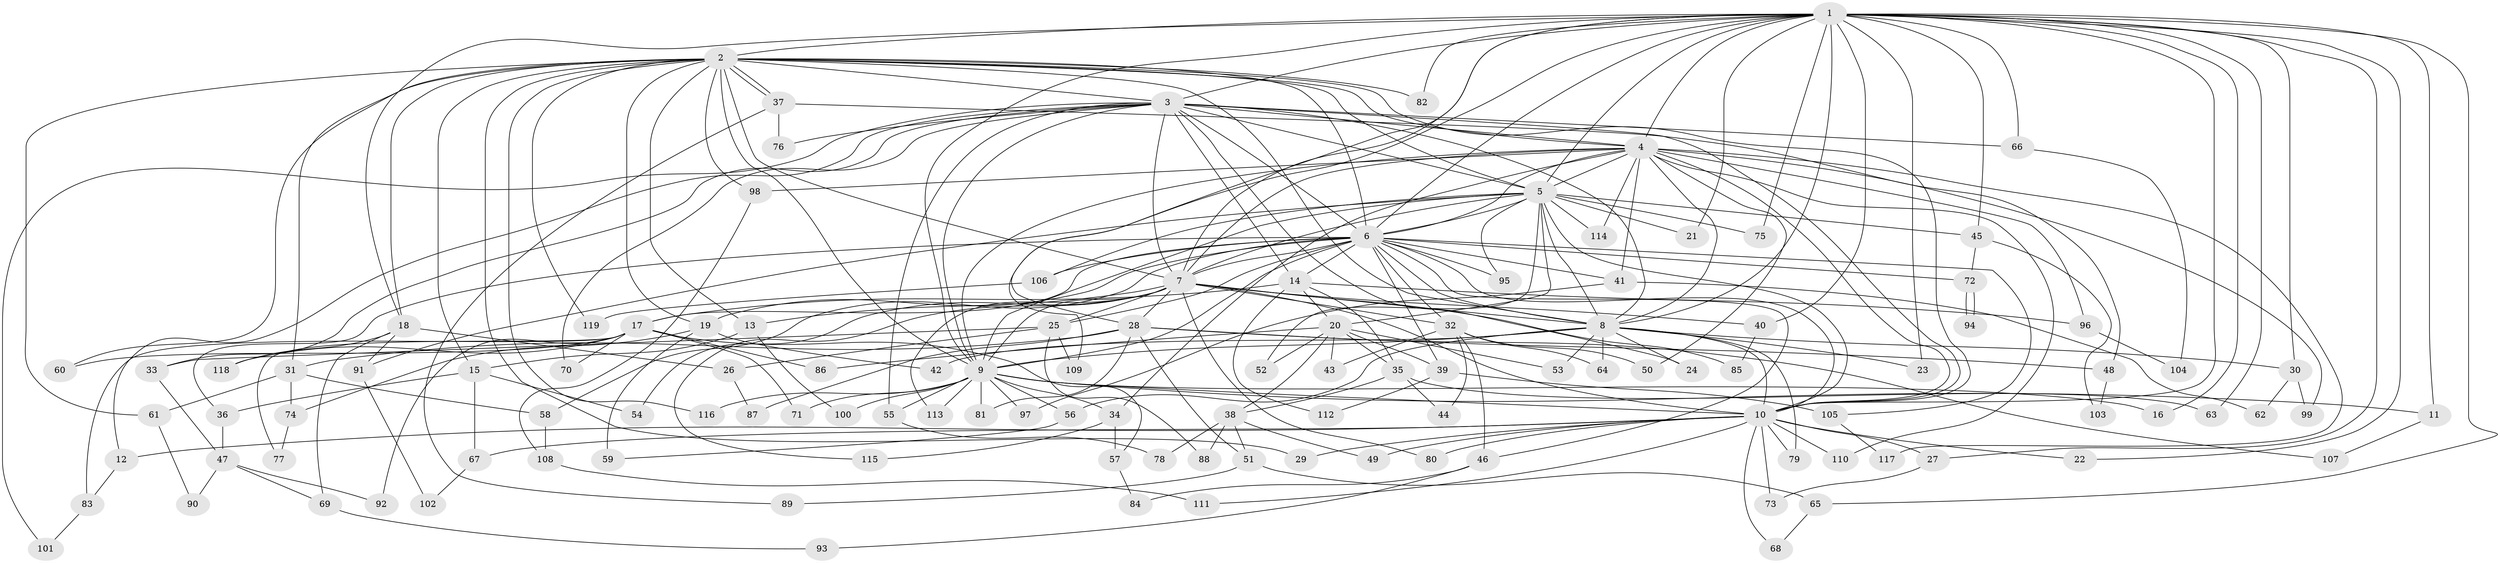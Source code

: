 // Generated by graph-tools (version 1.1) at 2025/25/03/09/25 03:25:45]
// undirected, 119 vertices, 263 edges
graph export_dot {
graph [start="1"]
  node [color=gray90,style=filled];
  1;
  2;
  3;
  4;
  5;
  6;
  7;
  8;
  9;
  10;
  11;
  12;
  13;
  14;
  15;
  16;
  17;
  18;
  19;
  20;
  21;
  22;
  23;
  24;
  25;
  26;
  27;
  28;
  29;
  30;
  31;
  32;
  33;
  34;
  35;
  36;
  37;
  38;
  39;
  40;
  41;
  42;
  43;
  44;
  45;
  46;
  47;
  48;
  49;
  50;
  51;
  52;
  53;
  54;
  55;
  56;
  57;
  58;
  59;
  60;
  61;
  62;
  63;
  64;
  65;
  66;
  67;
  68;
  69;
  70;
  71;
  72;
  73;
  74;
  75;
  76;
  77;
  78;
  79;
  80;
  81;
  82;
  83;
  84;
  85;
  86;
  87;
  88;
  89;
  90;
  91;
  92;
  93;
  94;
  95;
  96;
  97;
  98;
  99;
  100;
  101;
  102;
  103;
  104;
  105;
  106;
  107;
  108;
  109;
  110;
  111;
  112;
  113;
  114;
  115;
  116;
  117;
  118;
  119;
  1 -- 2;
  1 -- 3;
  1 -- 4;
  1 -- 5;
  1 -- 6;
  1 -- 7;
  1 -- 8;
  1 -- 9;
  1 -- 10;
  1 -- 11;
  1 -- 16;
  1 -- 18;
  1 -- 21;
  1 -- 22;
  1 -- 23;
  1 -- 27;
  1 -- 28;
  1 -- 30;
  1 -- 40;
  1 -- 45;
  1 -- 63;
  1 -- 65;
  1 -- 66;
  1 -- 75;
  1 -- 82;
  1 -- 109;
  2 -- 3;
  2 -- 4;
  2 -- 5;
  2 -- 6;
  2 -- 7;
  2 -- 8;
  2 -- 9;
  2 -- 10;
  2 -- 13;
  2 -- 15;
  2 -- 18;
  2 -- 19;
  2 -- 29;
  2 -- 31;
  2 -- 37;
  2 -- 37;
  2 -- 60;
  2 -- 61;
  2 -- 82;
  2 -- 98;
  2 -- 116;
  2 -- 119;
  3 -- 4;
  3 -- 5;
  3 -- 6;
  3 -- 7;
  3 -- 8;
  3 -- 9;
  3 -- 10;
  3 -- 12;
  3 -- 14;
  3 -- 24;
  3 -- 33;
  3 -- 55;
  3 -- 66;
  3 -- 70;
  3 -- 76;
  3 -- 101;
  4 -- 5;
  4 -- 6;
  4 -- 7;
  4 -- 8;
  4 -- 9;
  4 -- 10;
  4 -- 34;
  4 -- 41;
  4 -- 50;
  4 -- 96;
  4 -- 98;
  4 -- 99;
  4 -- 110;
  4 -- 114;
  4 -- 117;
  5 -- 6;
  5 -- 7;
  5 -- 8;
  5 -- 9;
  5 -- 10;
  5 -- 20;
  5 -- 21;
  5 -- 45;
  5 -- 52;
  5 -- 75;
  5 -- 91;
  5 -- 95;
  5 -- 106;
  5 -- 114;
  6 -- 7;
  6 -- 8;
  6 -- 9;
  6 -- 10;
  6 -- 14;
  6 -- 17;
  6 -- 19;
  6 -- 25;
  6 -- 32;
  6 -- 36;
  6 -- 39;
  6 -- 41;
  6 -- 46;
  6 -- 58;
  6 -- 72;
  6 -- 95;
  6 -- 105;
  6 -- 106;
  7 -- 8;
  7 -- 9;
  7 -- 10;
  7 -- 13;
  7 -- 25;
  7 -- 28;
  7 -- 32;
  7 -- 40;
  7 -- 54;
  7 -- 80;
  7 -- 85;
  7 -- 113;
  7 -- 115;
  8 -- 9;
  8 -- 10;
  8 -- 23;
  8 -- 24;
  8 -- 30;
  8 -- 42;
  8 -- 53;
  8 -- 56;
  8 -- 64;
  8 -- 79;
  9 -- 10;
  9 -- 11;
  9 -- 16;
  9 -- 34;
  9 -- 55;
  9 -- 56;
  9 -- 71;
  9 -- 81;
  9 -- 97;
  9 -- 100;
  9 -- 113;
  9 -- 116;
  10 -- 12;
  10 -- 22;
  10 -- 27;
  10 -- 29;
  10 -- 49;
  10 -- 67;
  10 -- 68;
  10 -- 73;
  10 -- 79;
  10 -- 80;
  10 -- 110;
  10 -- 111;
  11 -- 107;
  12 -- 83;
  13 -- 15;
  13 -- 100;
  14 -- 17;
  14 -- 20;
  14 -- 35;
  14 -- 96;
  14 -- 112;
  15 -- 36;
  15 -- 54;
  15 -- 67;
  17 -- 57;
  17 -- 60;
  17 -- 70;
  17 -- 71;
  17 -- 77;
  17 -- 83;
  17 -- 86;
  17 -- 92;
  17 -- 118;
  18 -- 26;
  18 -- 69;
  18 -- 91;
  18 -- 118;
  19 -- 42;
  19 -- 59;
  19 -- 74;
  20 -- 35;
  20 -- 38;
  20 -- 39;
  20 -- 43;
  20 -- 52;
  20 -- 53;
  20 -- 86;
  25 -- 26;
  25 -- 33;
  25 -- 88;
  25 -- 109;
  26 -- 87;
  27 -- 73;
  28 -- 31;
  28 -- 48;
  28 -- 51;
  28 -- 81;
  28 -- 87;
  28 -- 107;
  30 -- 62;
  30 -- 99;
  31 -- 58;
  31 -- 61;
  31 -- 74;
  32 -- 43;
  32 -- 44;
  32 -- 46;
  32 -- 50;
  32 -- 64;
  33 -- 47;
  34 -- 57;
  34 -- 115;
  35 -- 38;
  35 -- 44;
  35 -- 63;
  36 -- 47;
  37 -- 48;
  37 -- 76;
  37 -- 89;
  38 -- 49;
  38 -- 51;
  38 -- 78;
  38 -- 88;
  39 -- 105;
  39 -- 112;
  40 -- 85;
  41 -- 62;
  41 -- 97;
  45 -- 72;
  45 -- 103;
  46 -- 84;
  46 -- 93;
  47 -- 69;
  47 -- 90;
  47 -- 92;
  48 -- 103;
  51 -- 65;
  51 -- 89;
  55 -- 78;
  56 -- 59;
  57 -- 84;
  58 -- 108;
  61 -- 90;
  65 -- 68;
  66 -- 104;
  67 -- 102;
  69 -- 93;
  72 -- 94;
  72 -- 94;
  74 -- 77;
  83 -- 101;
  91 -- 102;
  96 -- 104;
  98 -- 108;
  105 -- 117;
  106 -- 119;
  108 -- 111;
}
